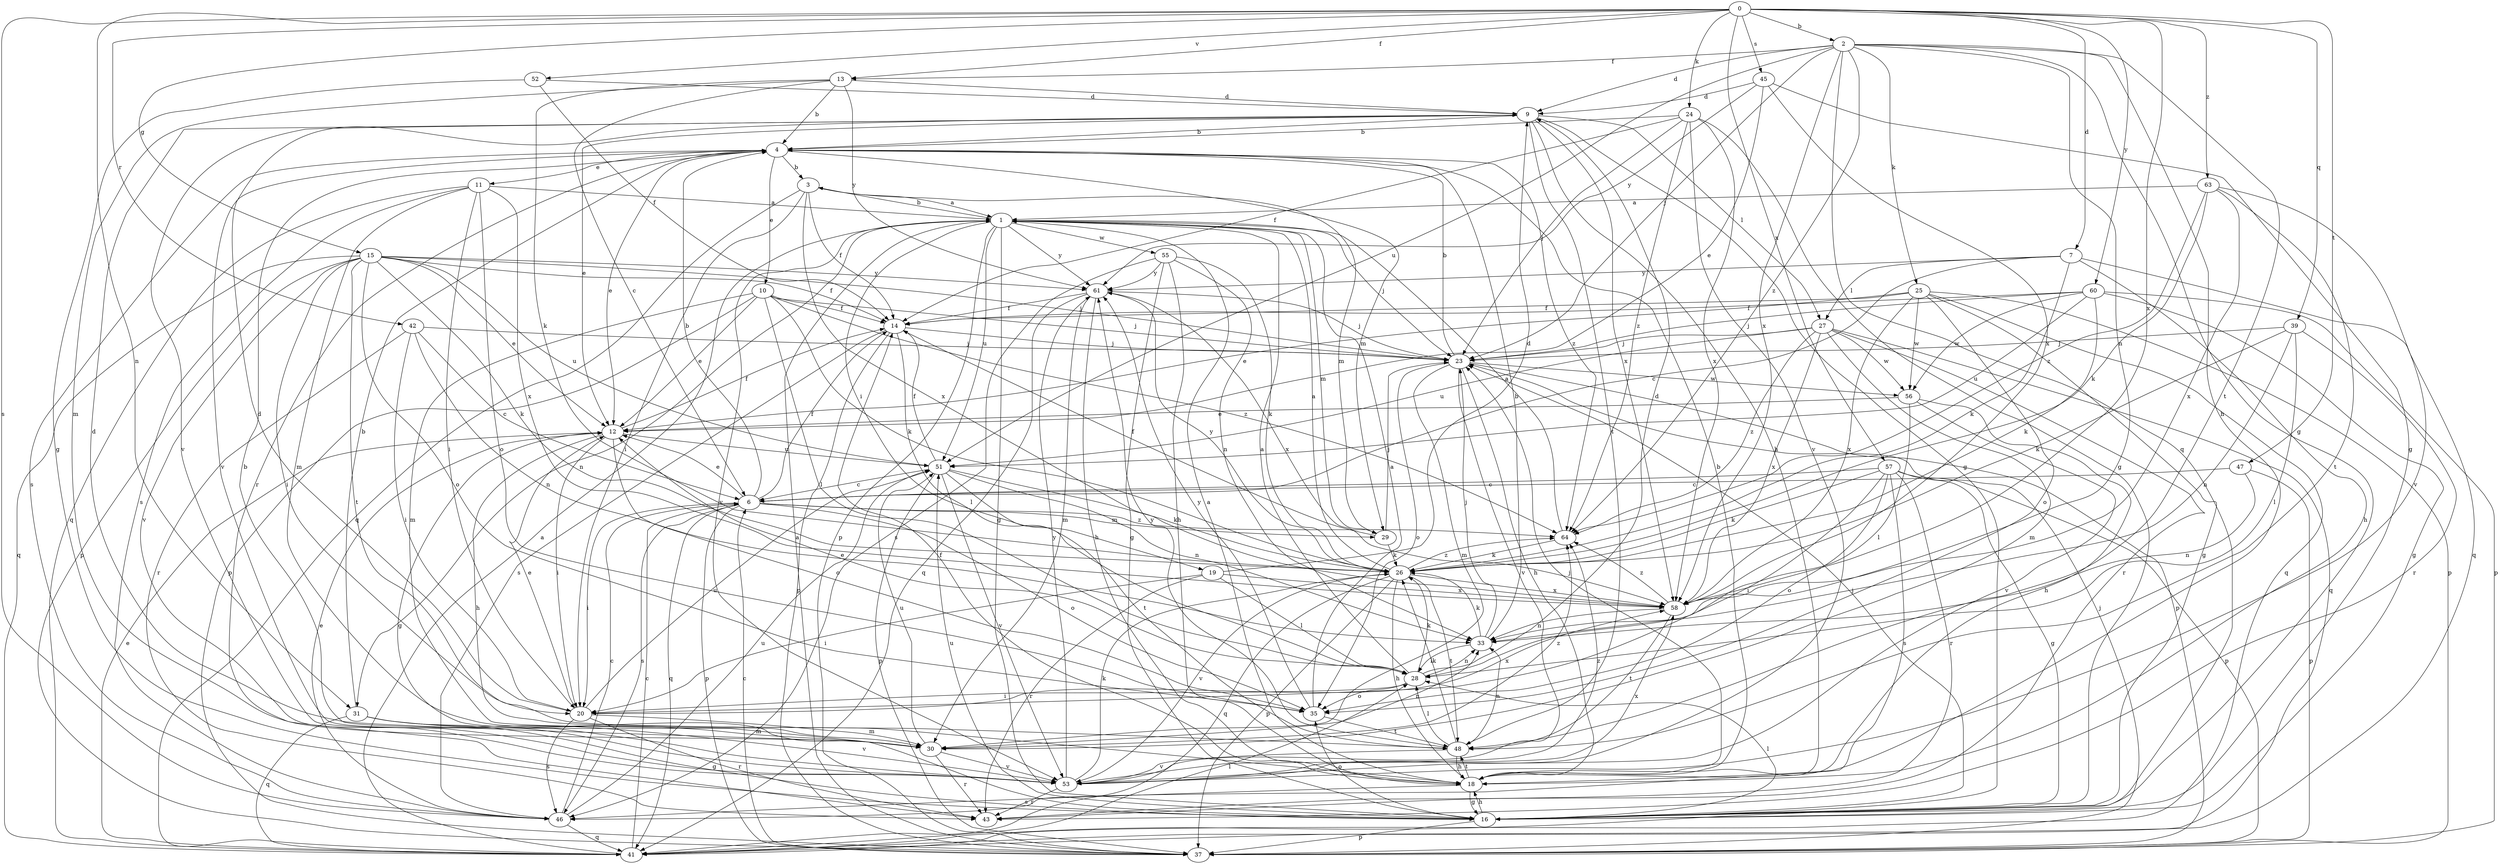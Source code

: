 strict digraph  {
0;
1;
2;
3;
4;
6;
7;
9;
10;
11;
12;
13;
14;
15;
16;
18;
19;
20;
23;
24;
25;
26;
27;
28;
29;
30;
31;
33;
35;
37;
39;
41;
42;
43;
45;
46;
47;
48;
51;
52;
53;
55;
56;
57;
58;
60;
61;
63;
64;
0 -> 2  [label=b];
0 -> 7  [label=d];
0 -> 13  [label=f];
0 -> 15  [label=g];
0 -> 24  [label=k];
0 -> 31  [label=n];
0 -> 39  [label=q];
0 -> 42  [label=r];
0 -> 45  [label=s];
0 -> 46  [label=s];
0 -> 47  [label=t];
0 -> 52  [label=v];
0 -> 57  [label=x];
0 -> 58  [label=x];
0 -> 60  [label=y];
0 -> 63  [label=z];
1 -> 3  [label=b];
1 -> 16  [label=g];
1 -> 19  [label=i];
1 -> 23  [label=j];
1 -> 29  [label=m];
1 -> 31  [label=n];
1 -> 37  [label=p];
1 -> 51  [label=u];
1 -> 53  [label=v];
1 -> 55  [label=w];
1 -> 61  [label=y];
2 -> 9  [label=d];
2 -> 13  [label=f];
2 -> 16  [label=g];
2 -> 18  [label=h];
2 -> 23  [label=j];
2 -> 25  [label=k];
2 -> 33  [label=n];
2 -> 41  [label=q];
2 -> 48  [label=t];
2 -> 51  [label=u];
2 -> 58  [label=x];
2 -> 64  [label=z];
3 -> 1  [label=a];
3 -> 14  [label=f];
3 -> 20  [label=i];
3 -> 29  [label=m];
3 -> 41  [label=q];
3 -> 58  [label=x];
4 -> 3  [label=b];
4 -> 10  [label=e];
4 -> 11  [label=e];
4 -> 12  [label=e];
4 -> 29  [label=m];
4 -> 43  [label=r];
4 -> 46  [label=s];
4 -> 53  [label=v];
4 -> 64  [label=z];
6 -> 4  [label=b];
6 -> 12  [label=e];
6 -> 14  [label=f];
6 -> 20  [label=i];
6 -> 29  [label=m];
6 -> 35  [label=o];
6 -> 37  [label=p];
6 -> 41  [label=q];
6 -> 46  [label=s];
6 -> 64  [label=z];
7 -> 6  [label=c];
7 -> 18  [label=h];
7 -> 26  [label=k];
7 -> 27  [label=l];
7 -> 41  [label=q];
7 -> 61  [label=y];
9 -> 4  [label=b];
9 -> 12  [label=e];
9 -> 16  [label=g];
9 -> 18  [label=h];
9 -> 27  [label=l];
9 -> 48  [label=t];
9 -> 53  [label=v];
9 -> 58  [label=x];
10 -> 12  [label=e];
10 -> 14  [label=f];
10 -> 23  [label=j];
10 -> 26  [label=k];
10 -> 28  [label=l];
10 -> 30  [label=m];
10 -> 37  [label=p];
10 -> 64  [label=z];
11 -> 1  [label=a];
11 -> 20  [label=i];
11 -> 30  [label=m];
11 -> 35  [label=o];
11 -> 41  [label=q];
11 -> 46  [label=s];
11 -> 58  [label=x];
12 -> 14  [label=f];
12 -> 16  [label=g];
12 -> 18  [label=h];
12 -> 20  [label=i];
12 -> 35  [label=o];
12 -> 51  [label=u];
13 -> 4  [label=b];
13 -> 6  [label=c];
13 -> 9  [label=d];
13 -> 26  [label=k];
13 -> 30  [label=m];
13 -> 61  [label=y];
14 -> 23  [label=j];
14 -> 28  [label=l];
14 -> 37  [label=p];
14 -> 46  [label=s];
15 -> 12  [label=e];
15 -> 14  [label=f];
15 -> 20  [label=i];
15 -> 23  [label=j];
15 -> 26  [label=k];
15 -> 35  [label=o];
15 -> 37  [label=p];
15 -> 41  [label=q];
15 -> 48  [label=t];
15 -> 51  [label=u];
15 -> 53  [label=v];
15 -> 61  [label=y];
16 -> 18  [label=h];
16 -> 23  [label=j];
16 -> 28  [label=l];
16 -> 35  [label=o];
16 -> 37  [label=p];
16 -> 51  [label=u];
18 -> 1  [label=a];
18 -> 4  [label=b];
18 -> 14  [label=f];
18 -> 16  [label=g];
18 -> 23  [label=j];
18 -> 46  [label=s];
18 -> 48  [label=t];
19 -> 9  [label=d];
19 -> 20  [label=i];
19 -> 28  [label=l];
19 -> 43  [label=r];
19 -> 58  [label=x];
20 -> 9  [label=d];
20 -> 12  [label=e];
20 -> 30  [label=m];
20 -> 43  [label=r];
20 -> 46  [label=s];
20 -> 51  [label=u];
20 -> 58  [label=x];
23 -> 4  [label=b];
23 -> 18  [label=h];
23 -> 30  [label=m];
23 -> 35  [label=o];
23 -> 37  [label=p];
23 -> 53  [label=v];
23 -> 56  [label=w];
24 -> 4  [label=b];
24 -> 14  [label=f];
24 -> 16  [label=g];
24 -> 23  [label=j];
24 -> 53  [label=v];
24 -> 58  [label=x];
24 -> 64  [label=z];
25 -> 12  [label=e];
25 -> 14  [label=f];
25 -> 16  [label=g];
25 -> 35  [label=o];
25 -> 37  [label=p];
25 -> 41  [label=q];
25 -> 56  [label=w];
25 -> 58  [label=x];
26 -> 1  [label=a];
26 -> 18  [label=h];
26 -> 37  [label=p];
26 -> 41  [label=q];
26 -> 48  [label=t];
26 -> 53  [label=v];
26 -> 58  [label=x];
26 -> 61  [label=y];
26 -> 64  [label=z];
27 -> 23  [label=j];
27 -> 30  [label=m];
27 -> 41  [label=q];
27 -> 43  [label=r];
27 -> 51  [label=u];
27 -> 56  [label=w];
27 -> 58  [label=x];
27 -> 64  [label=z];
28 -> 1  [label=a];
28 -> 9  [label=d];
28 -> 12  [label=e];
28 -> 20  [label=i];
28 -> 26  [label=k];
28 -> 33  [label=n];
28 -> 35  [label=o];
29 -> 14  [label=f];
29 -> 23  [label=j];
29 -> 26  [label=k];
30 -> 9  [label=d];
30 -> 33  [label=n];
30 -> 43  [label=r];
30 -> 51  [label=u];
30 -> 53  [label=v];
30 -> 64  [label=z];
31 -> 4  [label=b];
31 -> 16  [label=g];
31 -> 30  [label=m];
31 -> 41  [label=q];
31 -> 53  [label=v];
33 -> 4  [label=b];
33 -> 23  [label=j];
33 -> 26  [label=k];
33 -> 28  [label=l];
35 -> 1  [label=a];
35 -> 48  [label=t];
35 -> 61  [label=y];
37 -> 1  [label=a];
37 -> 6  [label=c];
37 -> 23  [label=j];
39 -> 23  [label=j];
39 -> 26  [label=k];
39 -> 28  [label=l];
39 -> 33  [label=n];
39 -> 43  [label=r];
41 -> 1  [label=a];
41 -> 6  [label=c];
41 -> 12  [label=e];
41 -> 28  [label=l];
42 -> 6  [label=c];
42 -> 20  [label=i];
42 -> 23  [label=j];
42 -> 33  [label=n];
42 -> 43  [label=r];
45 -> 9  [label=d];
45 -> 12  [label=e];
45 -> 16  [label=g];
45 -> 58  [label=x];
45 -> 61  [label=y];
46 -> 6  [label=c];
46 -> 12  [label=e];
46 -> 41  [label=q];
46 -> 51  [label=u];
47 -> 6  [label=c];
47 -> 33  [label=n];
47 -> 37  [label=p];
48 -> 18  [label=h];
48 -> 26  [label=k];
48 -> 28  [label=l];
48 -> 33  [label=n];
48 -> 53  [label=v];
48 -> 61  [label=y];
51 -> 6  [label=c];
51 -> 14  [label=f];
51 -> 26  [label=k];
51 -> 33  [label=n];
51 -> 37  [label=p];
51 -> 48  [label=t];
51 -> 53  [label=v];
52 -> 9  [label=d];
52 -> 14  [label=f];
52 -> 16  [label=g];
53 -> 4  [label=b];
53 -> 26  [label=k];
53 -> 43  [label=r];
53 -> 58  [label=x];
53 -> 61  [label=y];
53 -> 64  [label=z];
55 -> 16  [label=g];
55 -> 18  [label=h];
55 -> 26  [label=k];
55 -> 33  [label=n];
55 -> 46  [label=s];
55 -> 61  [label=y];
56 -> 12  [label=e];
56 -> 18  [label=h];
56 -> 28  [label=l];
56 -> 53  [label=v];
57 -> 6  [label=c];
57 -> 16  [label=g];
57 -> 20  [label=i];
57 -> 26  [label=k];
57 -> 35  [label=o];
57 -> 37  [label=p];
57 -> 43  [label=r];
57 -> 46  [label=s];
58 -> 33  [label=n];
58 -> 48  [label=t];
58 -> 64  [label=z];
60 -> 14  [label=f];
60 -> 16  [label=g];
60 -> 23  [label=j];
60 -> 26  [label=k];
60 -> 37  [label=p];
60 -> 51  [label=u];
60 -> 56  [label=w];
61 -> 14  [label=f];
61 -> 18  [label=h];
61 -> 23  [label=j];
61 -> 30  [label=m];
61 -> 41  [label=q];
61 -> 58  [label=x];
63 -> 1  [label=a];
63 -> 26  [label=k];
63 -> 48  [label=t];
63 -> 53  [label=v];
63 -> 58  [label=x];
63 -> 64  [label=z];
64 -> 1  [label=a];
64 -> 26  [label=k];
}
